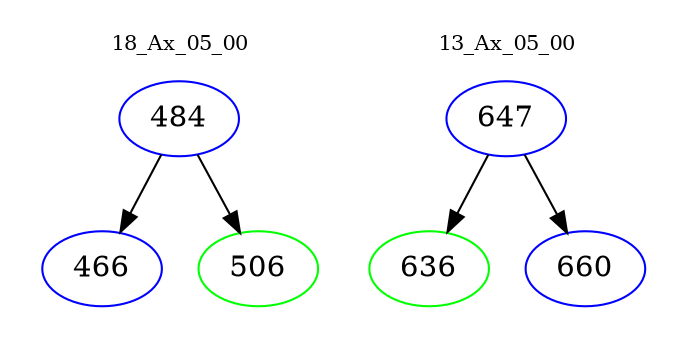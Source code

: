 digraph{
subgraph cluster_0 {
color = white
label = "18_Ax_05_00";
fontsize=10;
T0_484 [label="484", color="blue"]
T0_484 -> T0_466 [color="black"]
T0_466 [label="466", color="blue"]
T0_484 -> T0_506 [color="black"]
T0_506 [label="506", color="green"]
}
subgraph cluster_1 {
color = white
label = "13_Ax_05_00";
fontsize=10;
T1_647 [label="647", color="blue"]
T1_647 -> T1_636 [color="black"]
T1_636 [label="636", color="green"]
T1_647 -> T1_660 [color="black"]
T1_660 [label="660", color="blue"]
}
}
